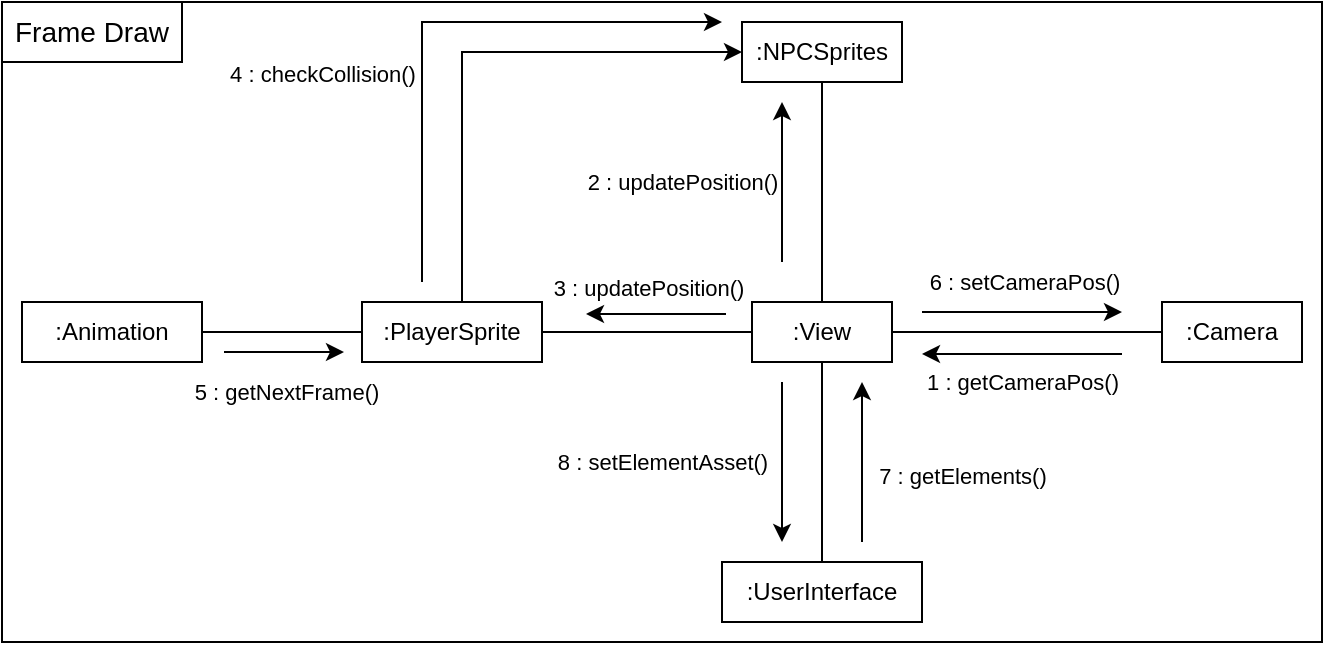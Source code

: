 <mxfile version="24.1.0" type="device">
  <diagram name="Page-1" id="PW1IP7GNdcqow8qCPgit">
    <mxGraphModel dx="989" dy="600" grid="1" gridSize="10" guides="1" tooltips="1" connect="1" arrows="1" fold="1" page="1" pageScale="1" pageWidth="827" pageHeight="1169" math="0" shadow="0">
      <root>
        <mxCell id="0" />
        <mxCell id="1" parent="0" />
        <mxCell id="cG0XF9BrShrZIhdhjnge-1" value="" style="rounded=0;whiteSpace=wrap;html=1;fillColor=none;labelPosition=left;verticalLabelPosition=top;align=right;verticalAlign=bottom;fontSize=16;spacingLeft=0;" vertex="1" parent="1">
          <mxGeometry x="260" y="400" width="660" height="320" as="geometry" />
        </mxCell>
        <mxCell id="cG0XF9BrShrZIhdhjnge-2" value="Frame Draw" style="text;html=1;align=center;verticalAlign=middle;whiteSpace=wrap;rounded=0;fontSize=14;fillColor=none;strokeColor=default;" vertex="1" parent="1">
          <mxGeometry x="260" y="400" width="90" height="30" as="geometry" />
        </mxCell>
        <mxCell id="cG0XF9BrShrZIhdhjnge-12" value="" style="edgeStyle=orthogonalEdgeStyle;rounded=0;orthogonalLoop=1;jettySize=auto;html=1;endArrow=none;endFill=0;" edge="1" parent="1" source="cG0XF9BrShrZIhdhjnge-3" target="cG0XF9BrShrZIhdhjnge-11">
          <mxGeometry relative="1" as="geometry" />
        </mxCell>
        <mxCell id="cG0XF9BrShrZIhdhjnge-34" value="" style="edgeStyle=orthogonalEdgeStyle;rounded=0;orthogonalLoop=1;jettySize=auto;html=1;endArrow=none;endFill=0;" edge="1" parent="1" source="cG0XF9BrShrZIhdhjnge-3" target="cG0XF9BrShrZIhdhjnge-33">
          <mxGeometry relative="1" as="geometry" />
        </mxCell>
        <mxCell id="cG0XF9BrShrZIhdhjnge-3" value=":View" style="rounded=0;whiteSpace=wrap;html=1;fillColor=none;" vertex="1" parent="1">
          <mxGeometry x="635" y="550" width="70" height="30" as="geometry" />
        </mxCell>
        <mxCell id="cG0XF9BrShrZIhdhjnge-7" value="" style="edgeStyle=orthogonalEdgeStyle;rounded=0;orthogonalLoop=1;jettySize=auto;html=1;endArrow=none;endFill=0;" edge="1" parent="1" source="cG0XF9BrShrZIhdhjnge-6" target="cG0XF9BrShrZIhdhjnge-3">
          <mxGeometry relative="1" as="geometry" />
        </mxCell>
        <mxCell id="cG0XF9BrShrZIhdhjnge-6" value=":Camera" style="rounded=0;whiteSpace=wrap;html=1;fillColor=none;" vertex="1" parent="1">
          <mxGeometry x="840" y="550" width="70" height="30" as="geometry" />
        </mxCell>
        <mxCell id="cG0XF9BrShrZIhdhjnge-8" style="edgeStyle=orthogonalEdgeStyle;rounded=0;orthogonalLoop=1;jettySize=auto;html=1;exitX=0.5;exitY=1;exitDx=0;exitDy=0;" edge="1" parent="1" source="cG0XF9BrShrZIhdhjnge-6" target="cG0XF9BrShrZIhdhjnge-6">
          <mxGeometry relative="1" as="geometry" />
        </mxCell>
        <mxCell id="cG0XF9BrShrZIhdhjnge-9" value="" style="endArrow=classic;html=1;rounded=0;" edge="1" parent="1">
          <mxGeometry width="50" height="50" relative="1" as="geometry">
            <mxPoint x="820" y="576" as="sourcePoint" />
            <mxPoint x="720" y="576" as="targetPoint" />
          </mxGeometry>
        </mxCell>
        <mxCell id="cG0XF9BrShrZIhdhjnge-10" value="1 : getCameraPos()" style="edgeLabel;html=1;align=center;verticalAlign=middle;resizable=0;points=[];labelBackgroundColor=none;" vertex="1" connectable="0" parent="cG0XF9BrShrZIhdhjnge-9">
          <mxGeometry x="-0.353" y="1" relative="1" as="geometry">
            <mxPoint x="-18" y="13" as="offset" />
          </mxGeometry>
        </mxCell>
        <mxCell id="cG0XF9BrShrZIhdhjnge-11" value=":NPCSprites" style="rounded=0;whiteSpace=wrap;html=1;fillColor=none;" vertex="1" parent="1">
          <mxGeometry x="630" y="410" width="80" height="30" as="geometry" />
        </mxCell>
        <mxCell id="cG0XF9BrShrZIhdhjnge-13" value="" style="endArrow=classic;html=1;rounded=0;" edge="1" parent="1">
          <mxGeometry width="50" height="50" relative="1" as="geometry">
            <mxPoint x="650" y="530" as="sourcePoint" />
            <mxPoint x="650" y="450" as="targetPoint" />
          </mxGeometry>
        </mxCell>
        <mxCell id="cG0XF9BrShrZIhdhjnge-14" value="2 : updatePosition()" style="edgeLabel;html=1;align=center;verticalAlign=middle;resizable=0;points=[];labelBackgroundColor=none;" vertex="1" connectable="0" parent="cG0XF9BrShrZIhdhjnge-13">
          <mxGeometry x="-0.353" y="1" relative="1" as="geometry">
            <mxPoint x="-49" y="-14" as="offset" />
          </mxGeometry>
        </mxCell>
        <mxCell id="cG0XF9BrShrZIhdhjnge-21" value="" style="edgeStyle=orthogonalEdgeStyle;rounded=0;orthogonalLoop=1;jettySize=auto;html=1;endArrow=none;endFill=0;" edge="1" parent="1" source="cG0XF9BrShrZIhdhjnge-19" target="cG0XF9BrShrZIhdhjnge-3">
          <mxGeometry relative="1" as="geometry" />
        </mxCell>
        <mxCell id="cG0XF9BrShrZIhdhjnge-24" style="edgeStyle=orthogonalEdgeStyle;rounded=0;orthogonalLoop=1;jettySize=auto;html=1;entryX=0;entryY=0.5;entryDx=0;entryDy=0;" edge="1" parent="1" source="cG0XF9BrShrZIhdhjnge-19" target="cG0XF9BrShrZIhdhjnge-11">
          <mxGeometry relative="1" as="geometry">
            <mxPoint x="490" y="420" as="targetPoint" />
            <Array as="points">
              <mxPoint x="490" y="425" />
            </Array>
          </mxGeometry>
        </mxCell>
        <mxCell id="cG0XF9BrShrZIhdhjnge-19" value=":PlayerSprite" style="rounded=0;whiteSpace=wrap;html=1;fillColor=none;" vertex="1" parent="1">
          <mxGeometry x="440" y="550" width="90" height="30" as="geometry" />
        </mxCell>
        <mxCell id="cG0XF9BrShrZIhdhjnge-22" value="" style="endArrow=classic;html=1;rounded=0;" edge="1" parent="1">
          <mxGeometry width="50" height="50" relative="1" as="geometry">
            <mxPoint x="622" y="556" as="sourcePoint" />
            <mxPoint x="552" y="556" as="targetPoint" />
          </mxGeometry>
        </mxCell>
        <mxCell id="cG0XF9BrShrZIhdhjnge-23" value="3 : updatePosition()" style="edgeLabel;html=1;align=center;verticalAlign=middle;resizable=0;points=[];labelBackgroundColor=none;" vertex="1" connectable="0" parent="cG0XF9BrShrZIhdhjnge-22">
          <mxGeometry x="-0.353" y="1" relative="1" as="geometry">
            <mxPoint x="-17" y="-14" as="offset" />
          </mxGeometry>
        </mxCell>
        <mxCell id="cG0XF9BrShrZIhdhjnge-25" value="" style="endArrow=classic;html=1;rounded=0;" edge="1" parent="1">
          <mxGeometry width="50" height="50" relative="1" as="geometry">
            <mxPoint x="470" y="540" as="sourcePoint" />
            <mxPoint x="620" y="410" as="targetPoint" />
            <Array as="points">
              <mxPoint x="470" y="410" />
            </Array>
          </mxGeometry>
        </mxCell>
        <mxCell id="cG0XF9BrShrZIhdhjnge-26" value="4 : checkCollision()" style="edgeLabel;html=1;align=center;verticalAlign=middle;resizable=0;points=[];labelBackgroundColor=none;" vertex="1" connectable="0" parent="cG0XF9BrShrZIhdhjnge-25">
          <mxGeometry x="-0.353" y="1" relative="1" as="geometry">
            <mxPoint x="-49" y="-14" as="offset" />
          </mxGeometry>
        </mxCell>
        <mxCell id="cG0XF9BrShrZIhdhjnge-28" value="" style="edgeStyle=orthogonalEdgeStyle;rounded=0;orthogonalLoop=1;jettySize=auto;html=1;endArrow=none;endFill=0;" edge="1" parent="1" source="cG0XF9BrShrZIhdhjnge-27" target="cG0XF9BrShrZIhdhjnge-19">
          <mxGeometry relative="1" as="geometry" />
        </mxCell>
        <mxCell id="cG0XF9BrShrZIhdhjnge-27" value=":Animation" style="rounded=0;whiteSpace=wrap;html=1;fillColor=none;" vertex="1" parent="1">
          <mxGeometry x="270" y="550" width="90" height="30" as="geometry" />
        </mxCell>
        <mxCell id="cG0XF9BrShrZIhdhjnge-29" value="" style="endArrow=classic;html=1;rounded=0;" edge="1" parent="1">
          <mxGeometry width="50" height="50" relative="1" as="geometry">
            <mxPoint x="371" y="575" as="sourcePoint" />
            <mxPoint x="431" y="575" as="targetPoint" />
          </mxGeometry>
        </mxCell>
        <mxCell id="cG0XF9BrShrZIhdhjnge-30" value="5 : getNextFrame()" style="edgeLabel;html=1;align=center;verticalAlign=middle;resizable=0;points=[];labelBackgroundColor=none;" vertex="1" connectable="0" parent="cG0XF9BrShrZIhdhjnge-29">
          <mxGeometry x="-0.353" y="1" relative="1" as="geometry">
            <mxPoint x="11" y="21" as="offset" />
          </mxGeometry>
        </mxCell>
        <mxCell id="cG0XF9BrShrZIhdhjnge-31" value="" style="endArrow=classic;html=1;rounded=0;" edge="1" parent="1">
          <mxGeometry width="50" height="50" relative="1" as="geometry">
            <mxPoint x="720" y="555" as="sourcePoint" />
            <mxPoint x="820" y="555" as="targetPoint" />
          </mxGeometry>
        </mxCell>
        <mxCell id="cG0XF9BrShrZIhdhjnge-32" value="6 : setCameraPos()" style="edgeLabel;html=1;align=center;verticalAlign=middle;resizable=0;points=[];labelBackgroundColor=none;" vertex="1" connectable="0" parent="cG0XF9BrShrZIhdhjnge-31">
          <mxGeometry x="-0.353" y="1" relative="1" as="geometry">
            <mxPoint x="18" y="-14" as="offset" />
          </mxGeometry>
        </mxCell>
        <mxCell id="cG0XF9BrShrZIhdhjnge-33" value=":UserInterface" style="rounded=0;whiteSpace=wrap;html=1;fillColor=none;" vertex="1" parent="1">
          <mxGeometry x="620" y="680" width="100" height="30" as="geometry" />
        </mxCell>
        <mxCell id="cG0XF9BrShrZIhdhjnge-35" value="" style="endArrow=classic;html=1;rounded=0;textDirection=ltr;horizontal=1;" edge="1" parent="1">
          <mxGeometry width="50" height="50" relative="1" as="geometry">
            <mxPoint x="690" y="670" as="sourcePoint" />
            <mxPoint x="690" y="590" as="targetPoint" />
          </mxGeometry>
        </mxCell>
        <mxCell id="cG0XF9BrShrZIhdhjnge-36" value="7 : getElements()" style="edgeLabel;html=1;align=center;verticalAlign=middle;resizable=0;points=[];rotation=0;labelBackgroundColor=none;" vertex="1" connectable="0" parent="cG0XF9BrShrZIhdhjnge-35">
          <mxGeometry x="-0.353" y="1" relative="1" as="geometry">
            <mxPoint x="51" y="-7" as="offset" />
          </mxGeometry>
        </mxCell>
        <mxCell id="cG0XF9BrShrZIhdhjnge-37" value="" style="endArrow=classic;html=1;rounded=0;textDirection=ltr;horizontal=1;" edge="1" parent="1">
          <mxGeometry width="50" height="50" relative="1" as="geometry">
            <mxPoint x="650" y="590" as="sourcePoint" />
            <mxPoint x="650" y="670" as="targetPoint" />
          </mxGeometry>
        </mxCell>
        <mxCell id="cG0XF9BrShrZIhdhjnge-38" value="8 : setElementAsset()" style="edgeLabel;html=1;align=center;verticalAlign=middle;resizable=0;points=[];rotation=0;labelBackgroundColor=none;" vertex="1" connectable="0" parent="cG0XF9BrShrZIhdhjnge-37">
          <mxGeometry x="-0.353" y="1" relative="1" as="geometry">
            <mxPoint x="-61" y="14" as="offset" />
          </mxGeometry>
        </mxCell>
      </root>
    </mxGraphModel>
  </diagram>
</mxfile>
